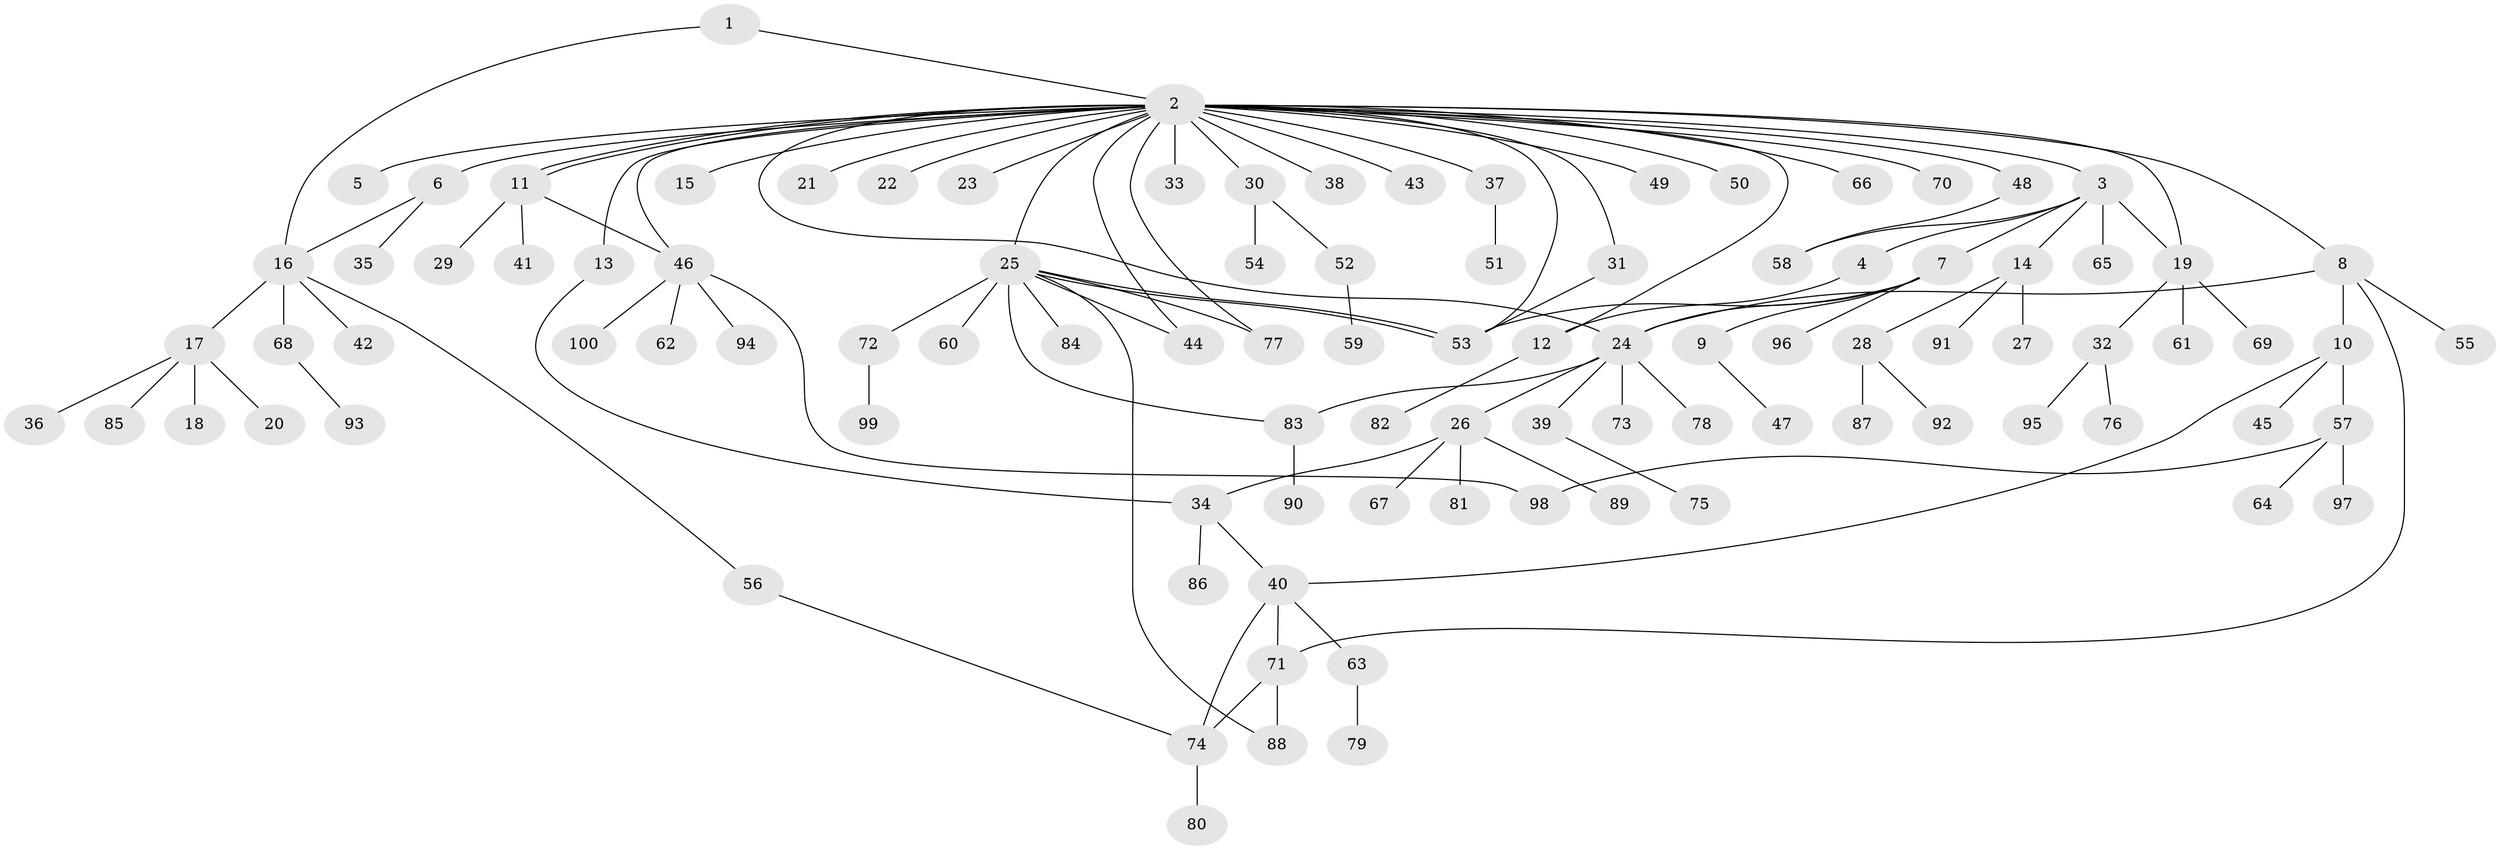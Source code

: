 // Generated by graph-tools (version 1.1) at 2025/01/03/09/25 03:01:52]
// undirected, 100 vertices, 121 edges
graph export_dot {
graph [start="1"]
  node [color=gray90,style=filled];
  1;
  2;
  3;
  4;
  5;
  6;
  7;
  8;
  9;
  10;
  11;
  12;
  13;
  14;
  15;
  16;
  17;
  18;
  19;
  20;
  21;
  22;
  23;
  24;
  25;
  26;
  27;
  28;
  29;
  30;
  31;
  32;
  33;
  34;
  35;
  36;
  37;
  38;
  39;
  40;
  41;
  42;
  43;
  44;
  45;
  46;
  47;
  48;
  49;
  50;
  51;
  52;
  53;
  54;
  55;
  56;
  57;
  58;
  59;
  60;
  61;
  62;
  63;
  64;
  65;
  66;
  67;
  68;
  69;
  70;
  71;
  72;
  73;
  74;
  75;
  76;
  77;
  78;
  79;
  80;
  81;
  82;
  83;
  84;
  85;
  86;
  87;
  88;
  89;
  90;
  91;
  92;
  93;
  94;
  95;
  96;
  97;
  98;
  99;
  100;
  1 -- 2;
  1 -- 16;
  2 -- 3;
  2 -- 5;
  2 -- 6;
  2 -- 8;
  2 -- 11;
  2 -- 11;
  2 -- 12;
  2 -- 13;
  2 -- 15;
  2 -- 19;
  2 -- 21;
  2 -- 22;
  2 -- 23;
  2 -- 24;
  2 -- 25;
  2 -- 30;
  2 -- 31;
  2 -- 33;
  2 -- 37;
  2 -- 38;
  2 -- 43;
  2 -- 44;
  2 -- 46;
  2 -- 48;
  2 -- 49;
  2 -- 50;
  2 -- 53;
  2 -- 66;
  2 -- 70;
  2 -- 77;
  3 -- 4;
  3 -- 7;
  3 -- 14;
  3 -- 19;
  3 -- 58;
  3 -- 65;
  4 -- 12;
  6 -- 16;
  6 -- 35;
  7 -- 9;
  7 -- 24;
  7 -- 53;
  7 -- 96;
  8 -- 10;
  8 -- 24;
  8 -- 55;
  8 -- 71;
  9 -- 47;
  10 -- 40;
  10 -- 45;
  10 -- 57;
  11 -- 29;
  11 -- 41;
  11 -- 46;
  12 -- 82;
  13 -- 34;
  14 -- 27;
  14 -- 28;
  14 -- 91;
  16 -- 17;
  16 -- 42;
  16 -- 56;
  16 -- 68;
  17 -- 18;
  17 -- 20;
  17 -- 36;
  17 -- 85;
  19 -- 32;
  19 -- 61;
  19 -- 69;
  24 -- 26;
  24 -- 39;
  24 -- 73;
  24 -- 78;
  24 -- 83;
  25 -- 44;
  25 -- 53;
  25 -- 53;
  25 -- 60;
  25 -- 72;
  25 -- 77;
  25 -- 83;
  25 -- 84;
  25 -- 88;
  26 -- 34;
  26 -- 67;
  26 -- 81;
  26 -- 89;
  28 -- 87;
  28 -- 92;
  30 -- 52;
  30 -- 54;
  31 -- 53;
  32 -- 76;
  32 -- 95;
  34 -- 40;
  34 -- 86;
  37 -- 51;
  39 -- 75;
  40 -- 63;
  40 -- 71;
  40 -- 74;
  46 -- 62;
  46 -- 94;
  46 -- 98;
  46 -- 100;
  48 -- 58;
  52 -- 59;
  56 -- 74;
  57 -- 64;
  57 -- 97;
  57 -- 98;
  63 -- 79;
  68 -- 93;
  71 -- 74;
  71 -- 88;
  72 -- 99;
  74 -- 80;
  83 -- 90;
}
